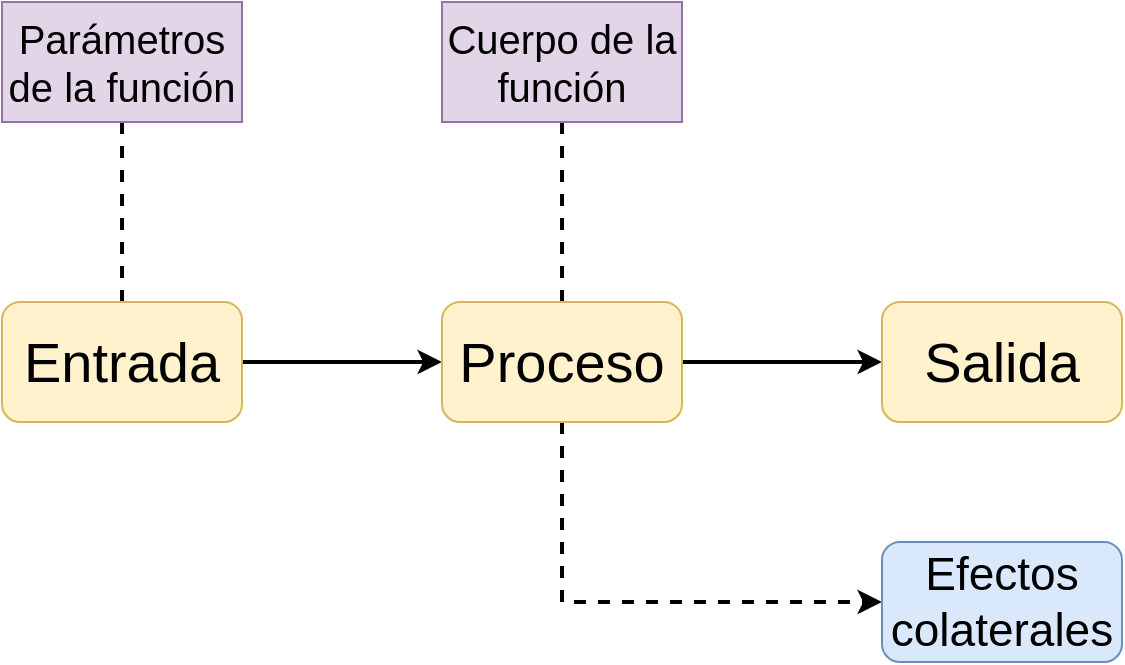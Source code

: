 <mxfile version="14.9.6" type="device"><diagram id="h8QxD7lO1VrCa8XRcj6j" name="Page-1"><mxGraphModel dx="1364" dy="816" grid="1" gridSize="10" guides="1" tooltips="1" connect="1" arrows="1" fold="1" page="1" pageScale="1" pageWidth="850" pageHeight="1100" math="0" shadow="0"><root><mxCell id="0"/><mxCell id="1" parent="0"/><mxCell id="jH6fDEpQxs47FO9zMSNr-5" style="edgeStyle=orthogonalEdgeStyle;rounded=0;orthogonalLoop=1;jettySize=auto;html=1;entryX=0;entryY=0.5;entryDx=0;entryDy=0;strokeWidth=2;" edge="1" parent="1" source="jH6fDEpQxs47FO9zMSNr-2" target="jH6fDEpQxs47FO9zMSNr-3"><mxGeometry relative="1" as="geometry"/></mxCell><mxCell id="jH6fDEpQxs47FO9zMSNr-11" style="edgeStyle=orthogonalEdgeStyle;rounded=0;orthogonalLoop=1;jettySize=auto;html=1;entryX=0.5;entryY=1;entryDx=0;entryDy=0;dashed=1;endArrow=none;endFill=0;strokeWidth=2;" edge="1" parent="1" source="jH6fDEpQxs47FO9zMSNr-2" target="jH6fDEpQxs47FO9zMSNr-10"><mxGeometry relative="1" as="geometry"/></mxCell><mxCell id="jH6fDEpQxs47FO9zMSNr-2" value="&lt;font style=&quot;font-size: 28px&quot;&gt;Entrada&lt;/font&gt;" style="rounded=1;whiteSpace=wrap;html=1;fillColor=#fff2cc;strokeColor=#d6b656;" vertex="1" parent="1"><mxGeometry x="180" y="330" width="120" height="60" as="geometry"/></mxCell><mxCell id="jH6fDEpQxs47FO9zMSNr-6" style="edgeStyle=orthogonalEdgeStyle;rounded=0;orthogonalLoop=1;jettySize=auto;html=1;exitX=1;exitY=0.5;exitDx=0;exitDy=0;entryX=0;entryY=0.5;entryDx=0;entryDy=0;strokeWidth=2;" edge="1" parent="1" source="jH6fDEpQxs47FO9zMSNr-3" target="jH6fDEpQxs47FO9zMSNr-4"><mxGeometry relative="1" as="geometry"/></mxCell><mxCell id="jH6fDEpQxs47FO9zMSNr-8" style="edgeStyle=orthogonalEdgeStyle;rounded=0;orthogonalLoop=1;jettySize=auto;html=1;exitX=0.5;exitY=1;exitDx=0;exitDy=0;entryX=0;entryY=0.5;entryDx=0;entryDy=0;strokeWidth=2;dashed=1;" edge="1" parent="1" source="jH6fDEpQxs47FO9zMSNr-3" target="jH6fDEpQxs47FO9zMSNr-7"><mxGeometry relative="1" as="geometry"/></mxCell><mxCell id="jH6fDEpQxs47FO9zMSNr-13" style="edgeStyle=orthogonalEdgeStyle;rounded=0;orthogonalLoop=1;jettySize=auto;html=1;exitX=0.5;exitY=0;exitDx=0;exitDy=0;entryX=0.5;entryY=1;entryDx=0;entryDy=0;dashed=1;endArrow=none;endFill=0;strokeWidth=2;" edge="1" parent="1" source="jH6fDEpQxs47FO9zMSNr-3" target="jH6fDEpQxs47FO9zMSNr-12"><mxGeometry relative="1" as="geometry"/></mxCell><mxCell id="jH6fDEpQxs47FO9zMSNr-3" value="&lt;font style=&quot;font-size: 28px&quot;&gt;Proceso&lt;/font&gt;" style="rounded=1;whiteSpace=wrap;html=1;fillColor=#fff2cc;strokeColor=#d6b656;" vertex="1" parent="1"><mxGeometry x="400" y="330" width="120" height="60" as="geometry"/></mxCell><mxCell id="jH6fDEpQxs47FO9zMSNr-4" value="&lt;font style=&quot;font-size: 28px&quot;&gt;Salida&lt;/font&gt;" style="rounded=1;whiteSpace=wrap;html=1;fillColor=#fff2cc;strokeColor=#d6b656;" vertex="1" parent="1"><mxGeometry x="620" y="330" width="120" height="60" as="geometry"/></mxCell><mxCell id="jH6fDEpQxs47FO9zMSNr-7" value="&lt;font style=&quot;font-size: 23px&quot;&gt;Efectos colaterales&lt;/font&gt;" style="rounded=1;whiteSpace=wrap;html=1;fillColor=#dae8fc;strokeColor=#6c8ebf;" vertex="1" parent="1"><mxGeometry x="620" y="450" width="120" height="60" as="geometry"/></mxCell><mxCell id="jH6fDEpQxs47FO9zMSNr-10" value="&lt;font style=&quot;font-size: 20px&quot;&gt;Parámetros de la función&lt;/font&gt;" style="rounded=0;whiteSpace=wrap;html=1;fillColor=#e1d5e7;strokeColor=#9673a6;" vertex="1" parent="1"><mxGeometry x="180" y="180" width="120" height="60" as="geometry"/></mxCell><mxCell id="jH6fDEpQxs47FO9zMSNr-12" value="&lt;font style=&quot;font-size: 20px&quot;&gt;Cuerpo de la función&lt;/font&gt;" style="rounded=0;whiteSpace=wrap;html=1;fillColor=#e1d5e7;strokeColor=#9673a6;" vertex="1" parent="1"><mxGeometry x="400" y="180" width="120" height="60" as="geometry"/></mxCell></root></mxGraphModel></diagram></mxfile>